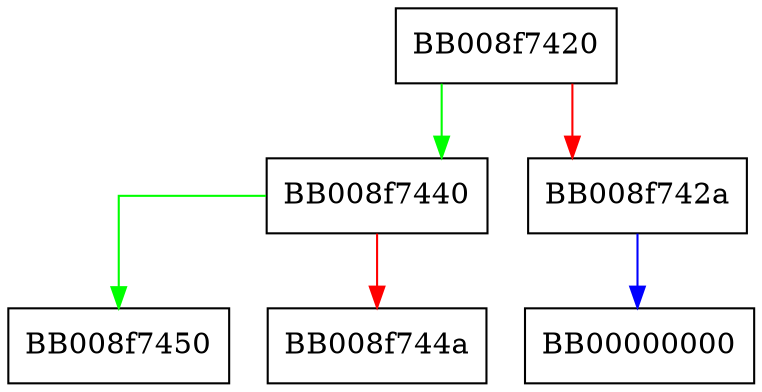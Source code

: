 digraph __gconv_load_conf {
  node [shape="box"];
  graph [splines=ortho];
  BB008f7420 -> BB008f7440 [color="green"];
  BB008f7420 -> BB008f742a [color="red"];
  BB008f742a -> BB00000000 [color="blue"];
  BB008f7440 -> BB008f7450 [color="green"];
  BB008f7440 -> BB008f744a [color="red"];
}